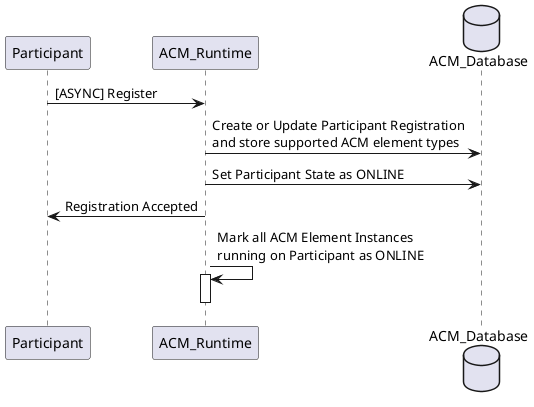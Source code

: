 @startuml

participant Participant
participant ACM_Runtime
database ACM_Database

Participant -> ACM_Runtime: [ASYNC] Register
ACM_Runtime -> ACM_Database: Create or Update Participant Registration\nand store supported ACM element types
ACM_Runtime -> ACM_Database: Set Participant State as ONLINE
Participant <- ACM_Runtime: Registration Accepted

ACM_Runtime -> ACM_Runtime: Mark all ACM Element Instances\nrunning on Participant as ONLINE
activate ACM_Runtime
deactivate ACM_Runtime

@enduml

